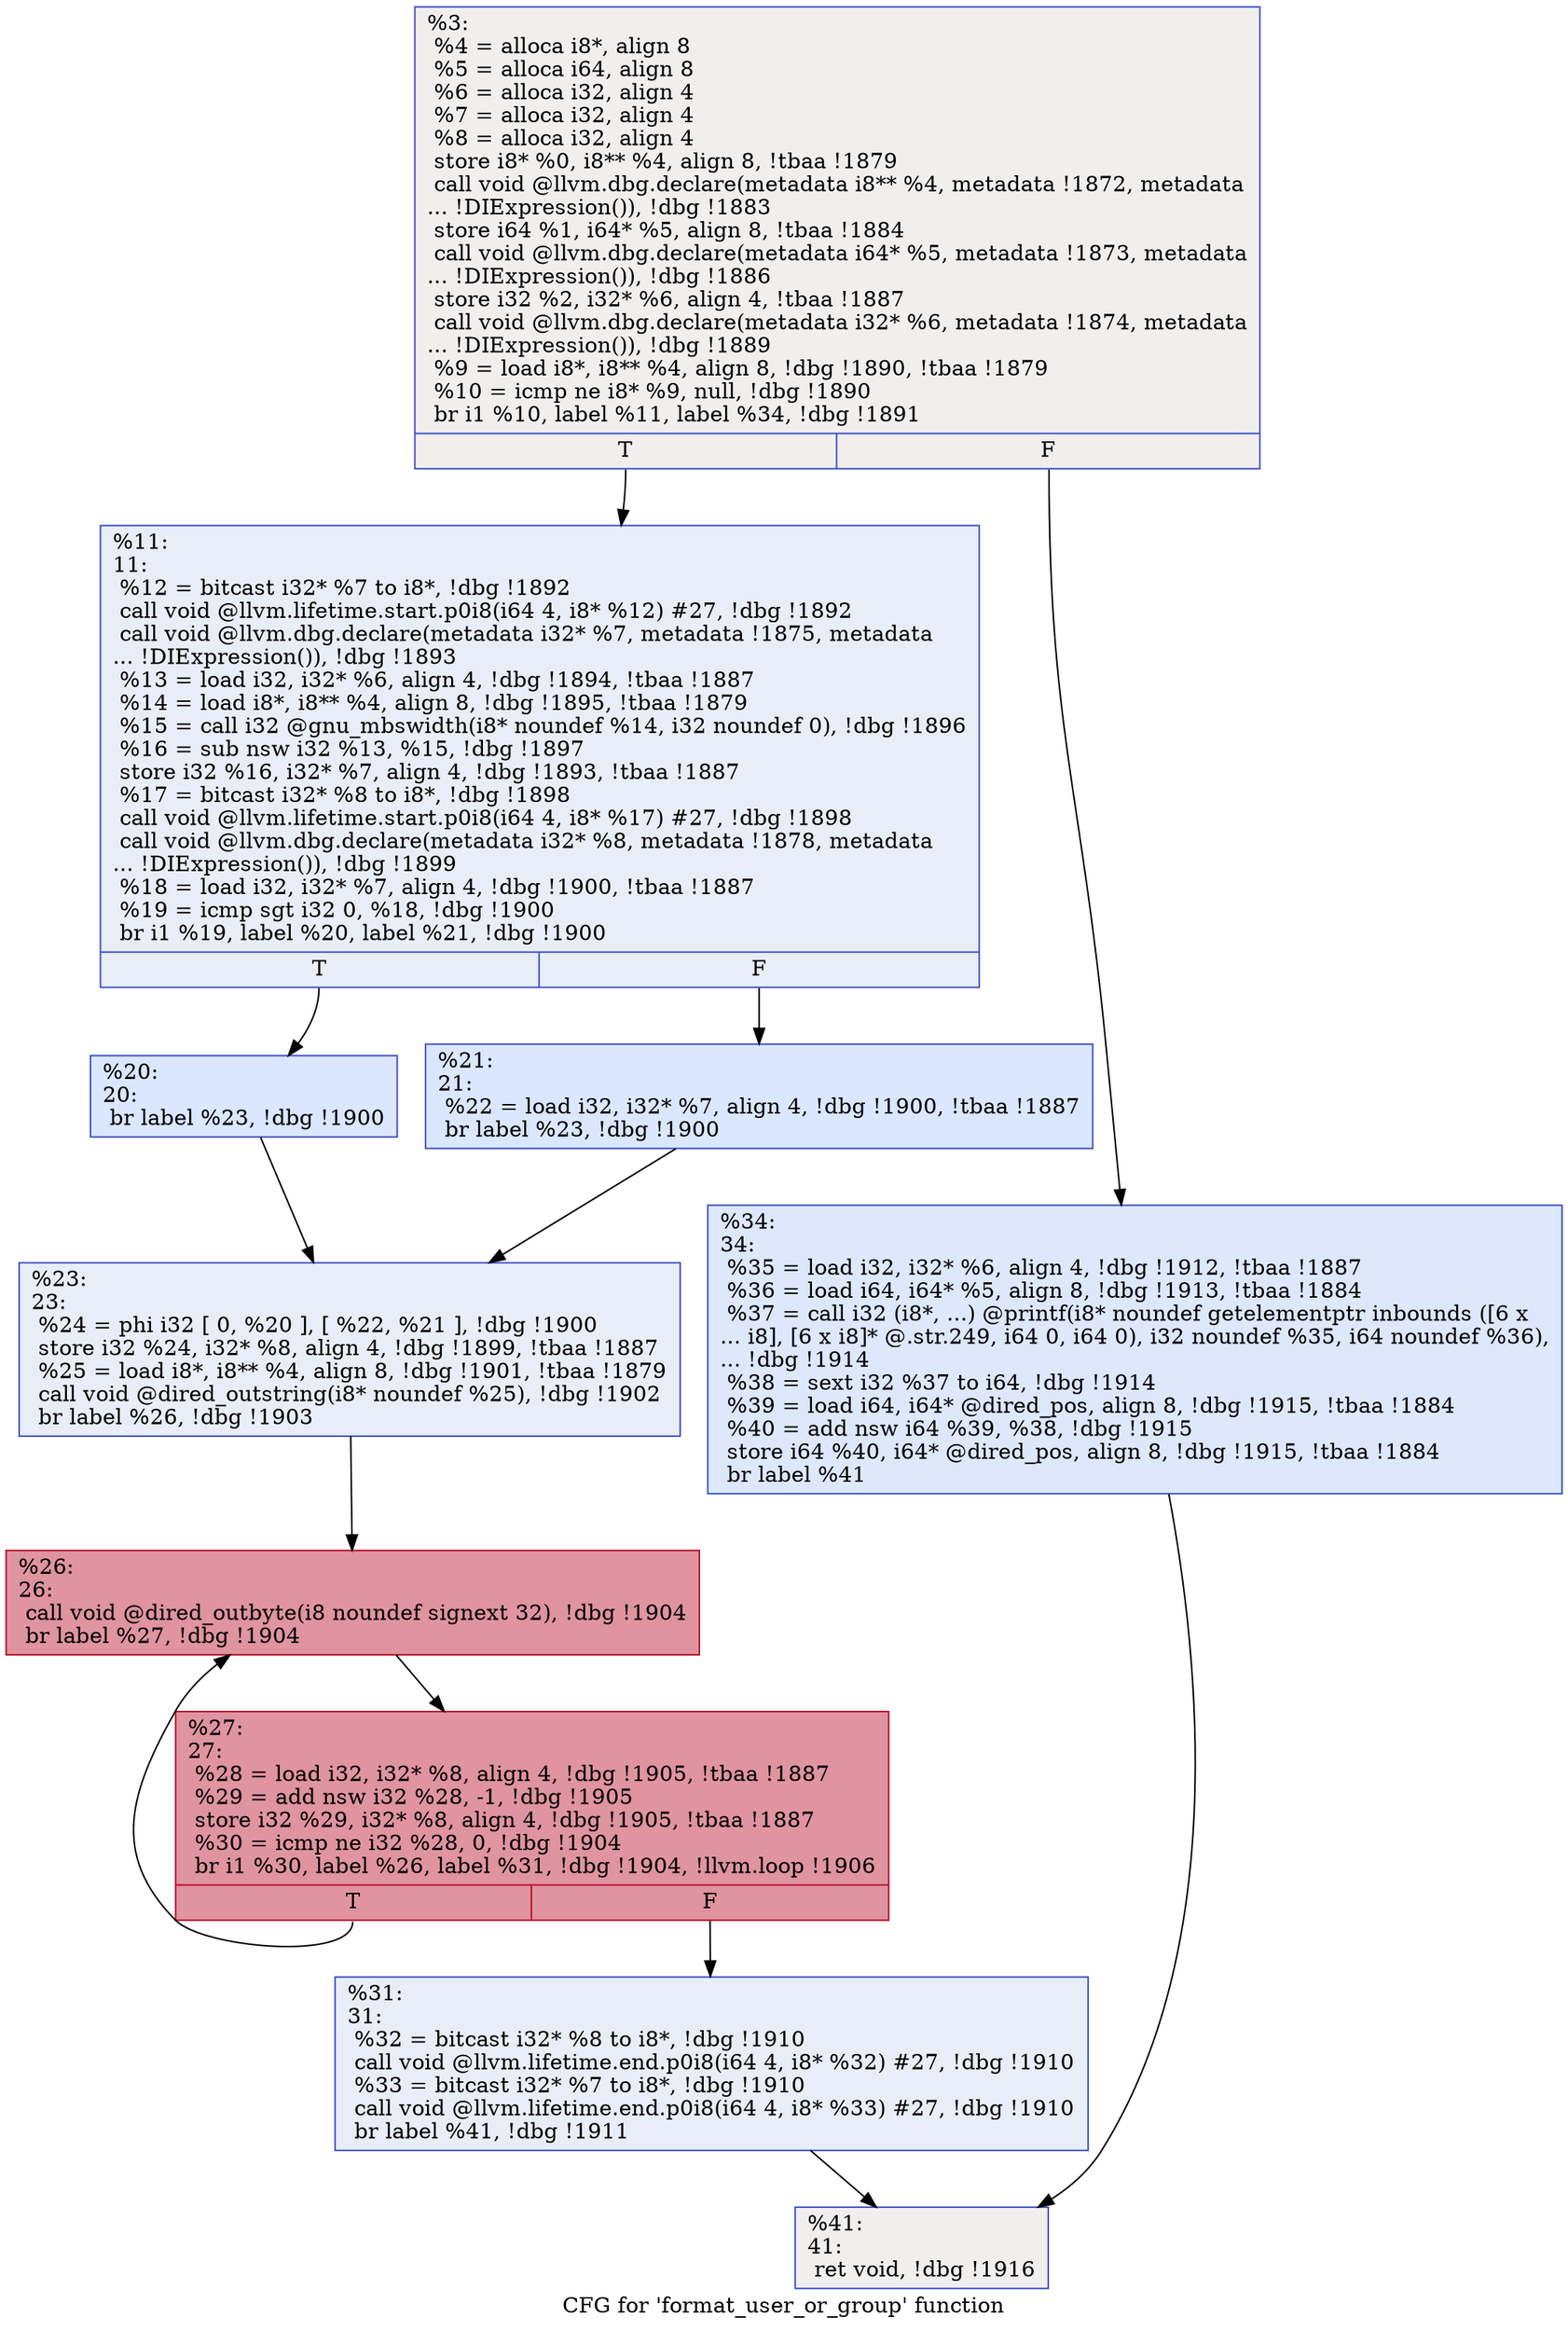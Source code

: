 digraph "CFG for 'format_user_or_group' function" {
	label="CFG for 'format_user_or_group' function";

	Node0x2079e20 [shape=record,color="#3d50c3ff", style=filled, fillcolor="#e0dbd870",label="{%3:\l  %4 = alloca i8*, align 8\l  %5 = alloca i64, align 8\l  %6 = alloca i32, align 4\l  %7 = alloca i32, align 4\l  %8 = alloca i32, align 4\l  store i8* %0, i8** %4, align 8, !tbaa !1879\l  call void @llvm.dbg.declare(metadata i8** %4, metadata !1872, metadata\l... !DIExpression()), !dbg !1883\l  store i64 %1, i64* %5, align 8, !tbaa !1884\l  call void @llvm.dbg.declare(metadata i64* %5, metadata !1873, metadata\l... !DIExpression()), !dbg !1886\l  store i32 %2, i32* %6, align 4, !tbaa !1887\l  call void @llvm.dbg.declare(metadata i32* %6, metadata !1874, metadata\l... !DIExpression()), !dbg !1889\l  %9 = load i8*, i8** %4, align 8, !dbg !1890, !tbaa !1879\l  %10 = icmp ne i8* %9, null, !dbg !1890\l  br i1 %10, label %11, label %34, !dbg !1891\l|{<s0>T|<s1>F}}"];
	Node0x2079e20:s0 -> Node0x2079f50;
	Node0x2079e20:s1 -> Node0x207a180;
	Node0x2079f50 [shape=record,color="#3d50c3ff", style=filled, fillcolor="#cbd8ee70",label="{%11:\l11:                                               \l  %12 = bitcast i32* %7 to i8*, !dbg !1892\l  call void @llvm.lifetime.start.p0i8(i64 4, i8* %12) #27, !dbg !1892\l  call void @llvm.dbg.declare(metadata i32* %7, metadata !1875, metadata\l... !DIExpression()), !dbg !1893\l  %13 = load i32, i32* %6, align 4, !dbg !1894, !tbaa !1887\l  %14 = load i8*, i8** %4, align 8, !dbg !1895, !tbaa !1879\l  %15 = call i32 @gnu_mbswidth(i8* noundef %14, i32 noundef 0), !dbg !1896\l  %16 = sub nsw i32 %13, %15, !dbg !1897\l  store i32 %16, i32* %7, align 4, !dbg !1893, !tbaa !1887\l  %17 = bitcast i32* %8 to i8*, !dbg !1898\l  call void @llvm.lifetime.start.p0i8(i64 4, i8* %17) #27, !dbg !1898\l  call void @llvm.dbg.declare(metadata i32* %8, metadata !1878, metadata\l... !DIExpression()), !dbg !1899\l  %18 = load i32, i32* %7, align 4, !dbg !1900, !tbaa !1887\l  %19 = icmp sgt i32 0, %18, !dbg !1900\l  br i1 %19, label %20, label %21, !dbg !1900\l|{<s0>T|<s1>F}}"];
	Node0x2079f50:s0 -> Node0x2079fa0;
	Node0x2079f50:s1 -> Node0x2079ff0;
	Node0x2079fa0 [shape=record,color="#3d50c3ff", style=filled, fillcolor="#abc8fd70",label="{%20:\l20:                                               \l  br label %23, !dbg !1900\l}"];
	Node0x2079fa0 -> Node0x207a040;
	Node0x2079ff0 [shape=record,color="#3d50c3ff", style=filled, fillcolor="#abc8fd70",label="{%21:\l21:                                               \l  %22 = load i32, i32* %7, align 4, !dbg !1900, !tbaa !1887\l  br label %23, !dbg !1900\l}"];
	Node0x2079ff0 -> Node0x207a040;
	Node0x207a040 [shape=record,color="#3d50c3ff", style=filled, fillcolor="#cbd8ee70",label="{%23:\l23:                                               \l  %24 = phi i32 [ 0, %20 ], [ %22, %21 ], !dbg !1900\l  store i32 %24, i32* %8, align 4, !dbg !1899, !tbaa !1887\l  %25 = load i8*, i8** %4, align 8, !dbg !1901, !tbaa !1879\l  call void @dired_outstring(i8* noundef %25), !dbg !1902\l  br label %26, !dbg !1903\l}"];
	Node0x207a040 -> Node0x207a090;
	Node0x207a090 [shape=record,color="#b70d28ff", style=filled, fillcolor="#b70d2870",label="{%26:\l26:                                               \l  call void @dired_outbyte(i8 noundef signext 32), !dbg !1904\l  br label %27, !dbg !1904\l}"];
	Node0x207a090 -> Node0x207a0e0;
	Node0x207a0e0 [shape=record,color="#b70d28ff", style=filled, fillcolor="#b70d2870",label="{%27:\l27:                                               \l  %28 = load i32, i32* %8, align 4, !dbg !1905, !tbaa !1887\l  %29 = add nsw i32 %28, -1, !dbg !1905\l  store i32 %29, i32* %8, align 4, !dbg !1905, !tbaa !1887\l  %30 = icmp ne i32 %28, 0, !dbg !1904\l  br i1 %30, label %26, label %31, !dbg !1904, !llvm.loop !1906\l|{<s0>T|<s1>F}}"];
	Node0x207a0e0:s0 -> Node0x207a090;
	Node0x207a0e0:s1 -> Node0x207a130;
	Node0x207a130 [shape=record,color="#3d50c3ff", style=filled, fillcolor="#cbd8ee70",label="{%31:\l31:                                               \l  %32 = bitcast i32* %8 to i8*, !dbg !1910\l  call void @llvm.lifetime.end.p0i8(i64 4, i8* %32) #27, !dbg !1910\l  %33 = bitcast i32* %7 to i8*, !dbg !1910\l  call void @llvm.lifetime.end.p0i8(i64 4, i8* %33) #27, !dbg !1910\l  br label %41, !dbg !1911\l}"];
	Node0x207a130 -> Node0x207a1d0;
	Node0x207a180 [shape=record,color="#3d50c3ff", style=filled, fillcolor="#b2ccfb70",label="{%34:\l34:                                               \l  %35 = load i32, i32* %6, align 4, !dbg !1912, !tbaa !1887\l  %36 = load i64, i64* %5, align 8, !dbg !1913, !tbaa !1884\l  %37 = call i32 (i8*, ...) @printf(i8* noundef getelementptr inbounds ([6 x\l... i8], [6 x i8]* @.str.249, i64 0, i64 0), i32 noundef %35, i64 noundef %36),\l... !dbg !1914\l  %38 = sext i32 %37 to i64, !dbg !1914\l  %39 = load i64, i64* @dired_pos, align 8, !dbg !1915, !tbaa !1884\l  %40 = add nsw i64 %39, %38, !dbg !1915\l  store i64 %40, i64* @dired_pos, align 8, !dbg !1915, !tbaa !1884\l  br label %41\l}"];
	Node0x207a180 -> Node0x207a1d0;
	Node0x207a1d0 [shape=record,color="#3d50c3ff", style=filled, fillcolor="#e0dbd870",label="{%41:\l41:                                               \l  ret void, !dbg !1916\l}"];
}
